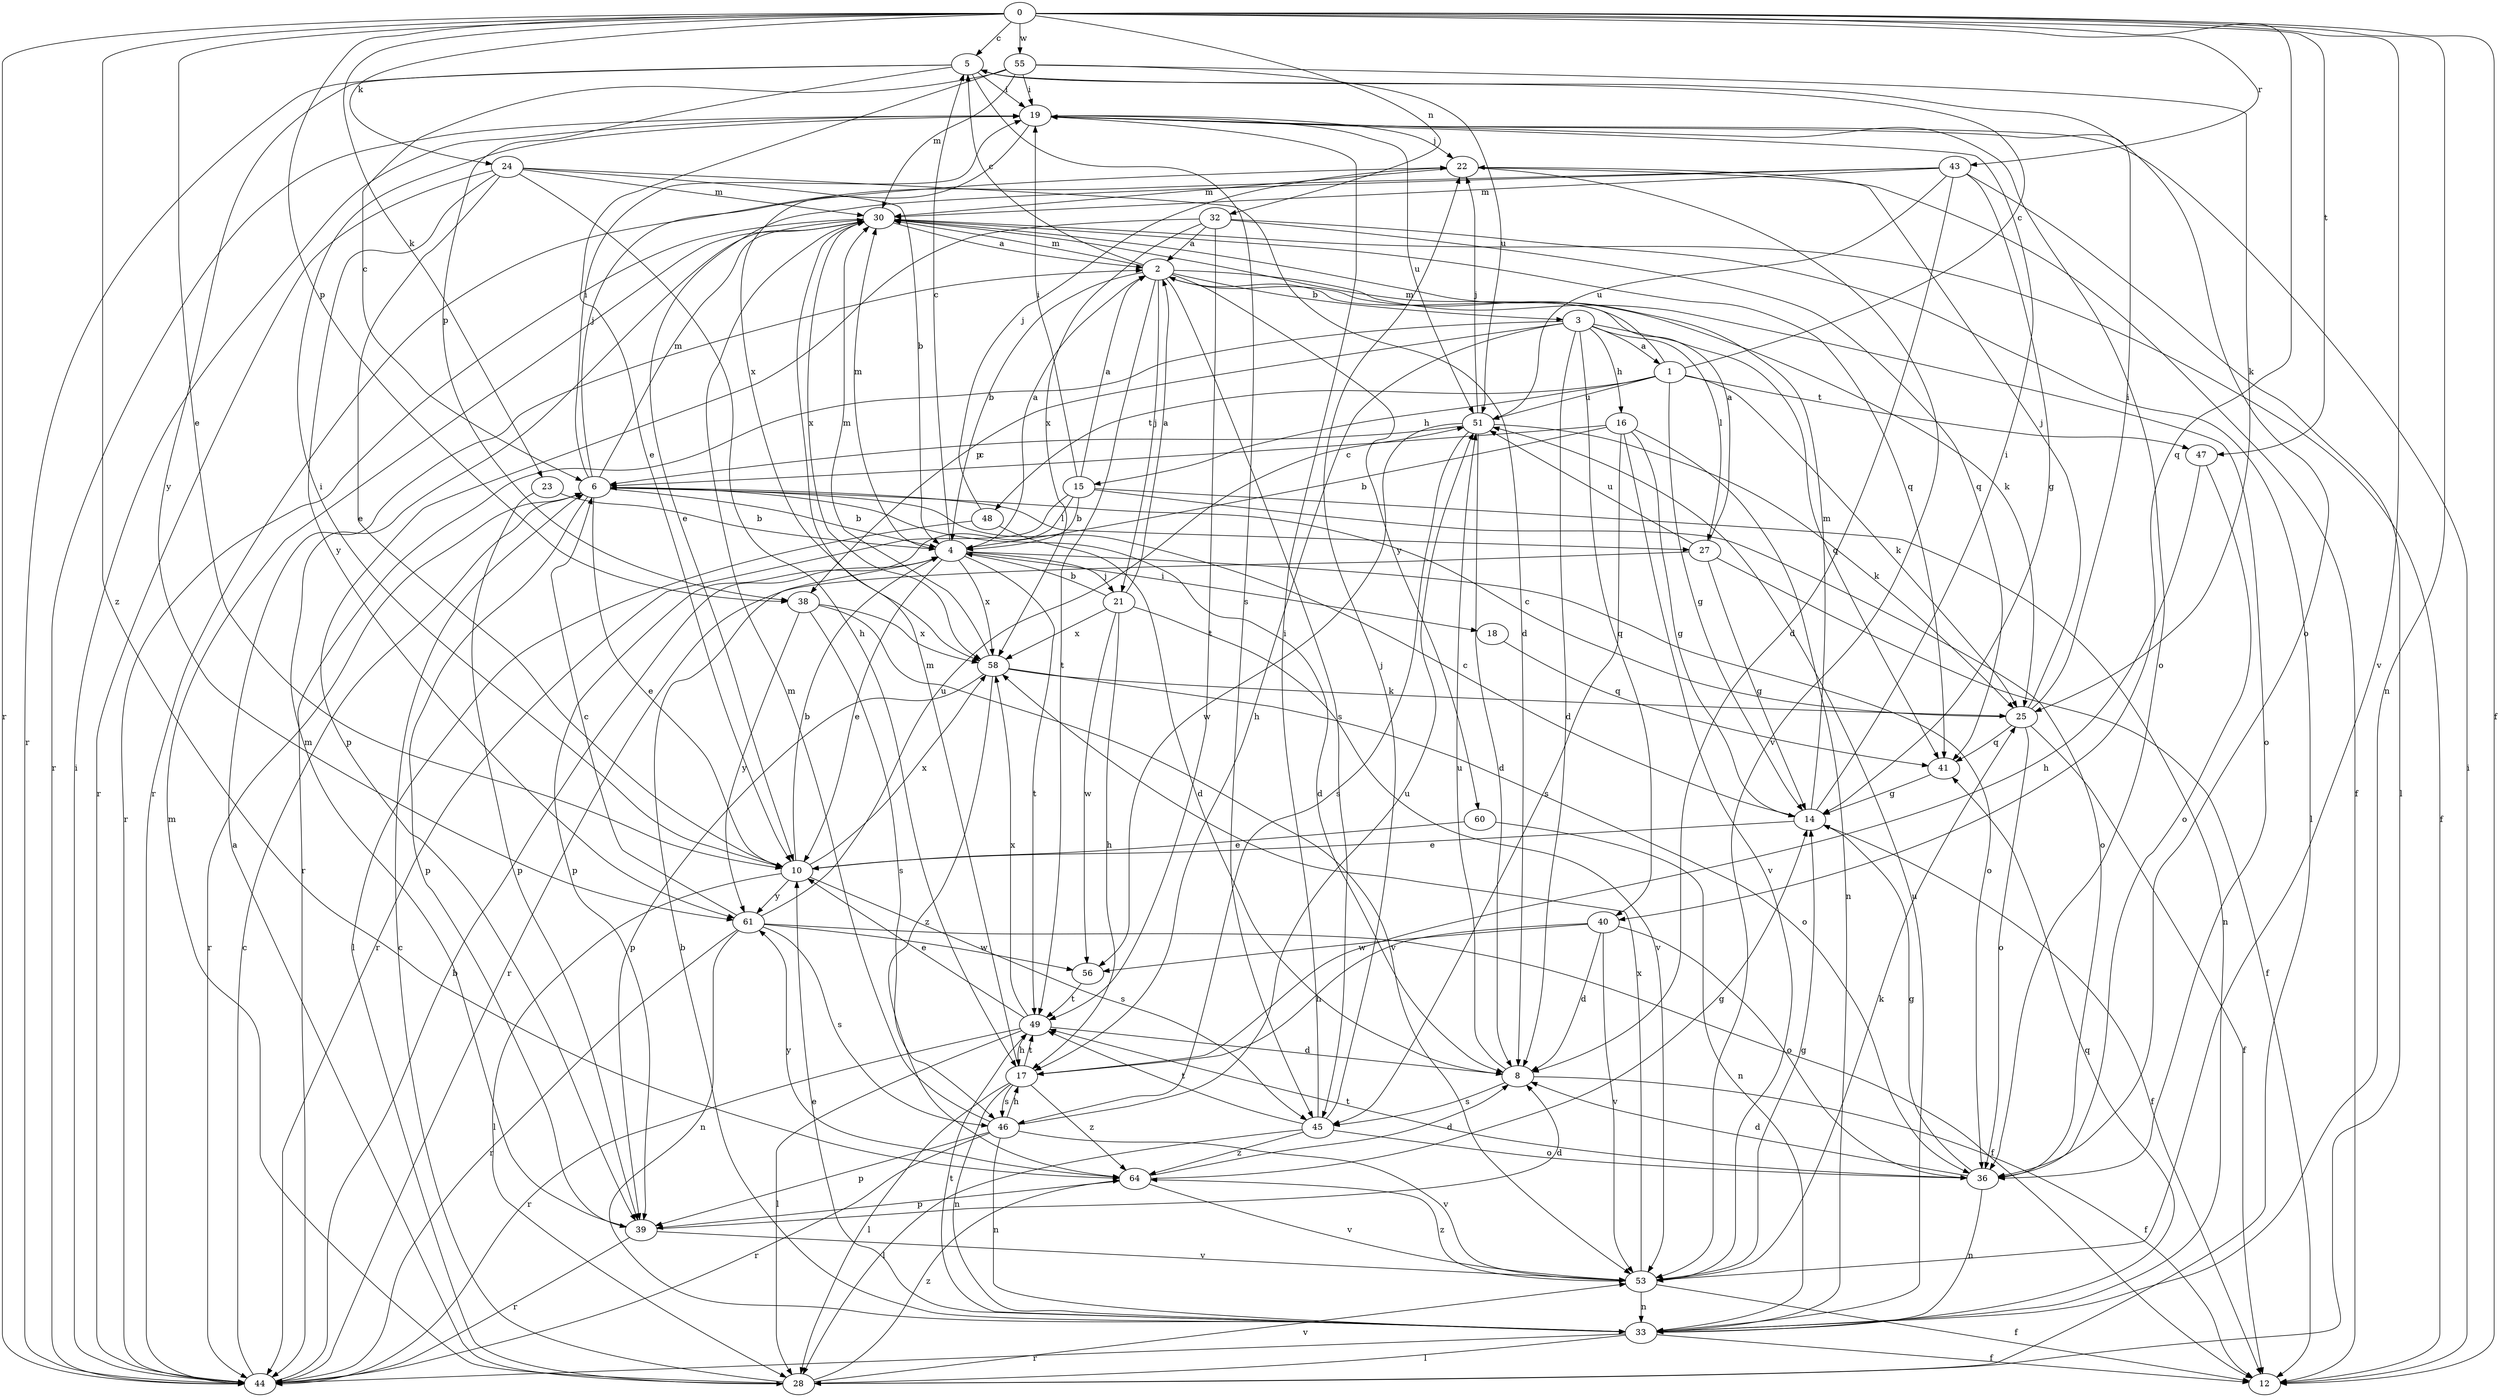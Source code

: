strict digraph  {
0;
1;
2;
3;
4;
5;
6;
8;
10;
12;
14;
15;
16;
17;
18;
19;
21;
22;
23;
24;
25;
27;
28;
30;
32;
33;
36;
38;
39;
40;
41;
43;
44;
45;
46;
47;
48;
49;
51;
53;
55;
56;
58;
60;
61;
64;
0 -> 5  [label=c];
0 -> 10  [label=e];
0 -> 12  [label=f];
0 -> 23  [label=k];
0 -> 24  [label=k];
0 -> 32  [label=n];
0 -> 33  [label=n];
0 -> 38  [label=p];
0 -> 40  [label=q];
0 -> 43  [label=r];
0 -> 44  [label=r];
0 -> 47  [label=t];
0 -> 53  [label=v];
0 -> 55  [label=w];
0 -> 64  [label=z];
1 -> 5  [label=c];
1 -> 14  [label=g];
1 -> 15  [label=h];
1 -> 25  [label=k];
1 -> 30  [label=m];
1 -> 47  [label=t];
1 -> 48  [label=t];
1 -> 51  [label=u];
2 -> 3  [label=b];
2 -> 4  [label=b];
2 -> 5  [label=c];
2 -> 21  [label=j];
2 -> 25  [label=k];
2 -> 30  [label=m];
2 -> 36  [label=o];
2 -> 45  [label=s];
2 -> 49  [label=t];
2 -> 60  [label=y];
3 -> 1  [label=a];
3 -> 8  [label=d];
3 -> 16  [label=h];
3 -> 17  [label=h];
3 -> 27  [label=l];
3 -> 38  [label=p];
3 -> 40  [label=q];
3 -> 41  [label=q];
3 -> 44  [label=r];
4 -> 2  [label=a];
4 -> 5  [label=c];
4 -> 10  [label=e];
4 -> 18  [label=i];
4 -> 21  [label=j];
4 -> 30  [label=m];
4 -> 36  [label=o];
4 -> 49  [label=t];
4 -> 58  [label=x];
5 -> 19  [label=i];
5 -> 36  [label=o];
5 -> 38  [label=p];
5 -> 44  [label=r];
5 -> 45  [label=s];
5 -> 61  [label=y];
6 -> 4  [label=b];
6 -> 8  [label=d];
6 -> 10  [label=e];
6 -> 19  [label=i];
6 -> 22  [label=j];
6 -> 27  [label=l];
6 -> 30  [label=m];
6 -> 39  [label=p];
6 -> 44  [label=r];
8 -> 12  [label=f];
8 -> 45  [label=s];
8 -> 51  [label=u];
10 -> 4  [label=b];
10 -> 19  [label=i];
10 -> 28  [label=l];
10 -> 45  [label=s];
10 -> 58  [label=x];
10 -> 61  [label=y];
12 -> 19  [label=i];
14 -> 6  [label=c];
14 -> 10  [label=e];
14 -> 12  [label=f];
14 -> 19  [label=i];
14 -> 30  [label=m];
15 -> 2  [label=a];
15 -> 4  [label=b];
15 -> 19  [label=i];
15 -> 33  [label=n];
15 -> 36  [label=o];
15 -> 39  [label=p];
15 -> 44  [label=r];
16 -> 4  [label=b];
16 -> 6  [label=c];
16 -> 14  [label=g];
16 -> 33  [label=n];
16 -> 45  [label=s];
16 -> 53  [label=v];
17 -> 28  [label=l];
17 -> 30  [label=m];
17 -> 33  [label=n];
17 -> 46  [label=s];
17 -> 49  [label=t];
17 -> 64  [label=z];
18 -> 41  [label=q];
19 -> 22  [label=j];
19 -> 36  [label=o];
19 -> 44  [label=r];
19 -> 51  [label=u];
19 -> 58  [label=x];
21 -> 2  [label=a];
21 -> 4  [label=b];
21 -> 17  [label=h];
21 -> 53  [label=v];
21 -> 56  [label=w];
21 -> 58  [label=x];
22 -> 12  [label=f];
22 -> 30  [label=m];
22 -> 53  [label=v];
23 -> 4  [label=b];
23 -> 39  [label=p];
24 -> 4  [label=b];
24 -> 8  [label=d];
24 -> 10  [label=e];
24 -> 17  [label=h];
24 -> 30  [label=m];
24 -> 44  [label=r];
24 -> 61  [label=y];
25 -> 6  [label=c];
25 -> 12  [label=f];
25 -> 19  [label=i];
25 -> 22  [label=j];
25 -> 36  [label=o];
25 -> 41  [label=q];
27 -> 2  [label=a];
27 -> 12  [label=f];
27 -> 14  [label=g];
27 -> 44  [label=r];
27 -> 51  [label=u];
28 -> 2  [label=a];
28 -> 6  [label=c];
28 -> 30  [label=m];
28 -> 53  [label=v];
28 -> 64  [label=z];
30 -> 2  [label=a];
30 -> 12  [label=f];
30 -> 41  [label=q];
30 -> 44  [label=r];
30 -> 58  [label=x];
32 -> 2  [label=a];
32 -> 28  [label=l];
32 -> 39  [label=p];
32 -> 41  [label=q];
32 -> 49  [label=t];
32 -> 58  [label=x];
33 -> 4  [label=b];
33 -> 10  [label=e];
33 -> 12  [label=f];
33 -> 28  [label=l];
33 -> 41  [label=q];
33 -> 44  [label=r];
33 -> 49  [label=t];
33 -> 51  [label=u];
36 -> 8  [label=d];
36 -> 14  [label=g];
36 -> 33  [label=n];
36 -> 49  [label=t];
38 -> 46  [label=s];
38 -> 53  [label=v];
38 -> 58  [label=x];
38 -> 61  [label=y];
39 -> 8  [label=d];
39 -> 30  [label=m];
39 -> 44  [label=r];
39 -> 53  [label=v];
40 -> 8  [label=d];
40 -> 17  [label=h];
40 -> 36  [label=o];
40 -> 53  [label=v];
40 -> 56  [label=w];
41 -> 14  [label=g];
43 -> 8  [label=d];
43 -> 10  [label=e];
43 -> 14  [label=g];
43 -> 28  [label=l];
43 -> 30  [label=m];
43 -> 44  [label=r];
43 -> 51  [label=u];
44 -> 4  [label=b];
44 -> 6  [label=c];
44 -> 19  [label=i];
45 -> 19  [label=i];
45 -> 22  [label=j];
45 -> 28  [label=l];
45 -> 36  [label=o];
45 -> 49  [label=t];
45 -> 64  [label=z];
46 -> 17  [label=h];
46 -> 30  [label=m];
46 -> 33  [label=n];
46 -> 39  [label=p];
46 -> 44  [label=r];
46 -> 51  [label=u];
46 -> 53  [label=v];
47 -> 17  [label=h];
47 -> 36  [label=o];
48 -> 8  [label=d];
48 -> 22  [label=j];
48 -> 28  [label=l];
49 -> 8  [label=d];
49 -> 10  [label=e];
49 -> 17  [label=h];
49 -> 28  [label=l];
49 -> 44  [label=r];
49 -> 58  [label=x];
51 -> 6  [label=c];
51 -> 8  [label=d];
51 -> 22  [label=j];
51 -> 25  [label=k];
51 -> 46  [label=s];
51 -> 56  [label=w];
53 -> 12  [label=f];
53 -> 14  [label=g];
53 -> 25  [label=k];
53 -> 33  [label=n];
53 -> 58  [label=x];
53 -> 64  [label=z];
55 -> 6  [label=c];
55 -> 10  [label=e];
55 -> 19  [label=i];
55 -> 25  [label=k];
55 -> 30  [label=m];
55 -> 51  [label=u];
56 -> 49  [label=t];
58 -> 25  [label=k];
58 -> 30  [label=m];
58 -> 36  [label=o];
58 -> 39  [label=p];
58 -> 64  [label=z];
60 -> 10  [label=e];
60 -> 33  [label=n];
61 -> 6  [label=c];
61 -> 12  [label=f];
61 -> 33  [label=n];
61 -> 44  [label=r];
61 -> 46  [label=s];
61 -> 51  [label=u];
61 -> 56  [label=w];
64 -> 8  [label=d];
64 -> 14  [label=g];
64 -> 39  [label=p];
64 -> 53  [label=v];
64 -> 61  [label=y];
}

